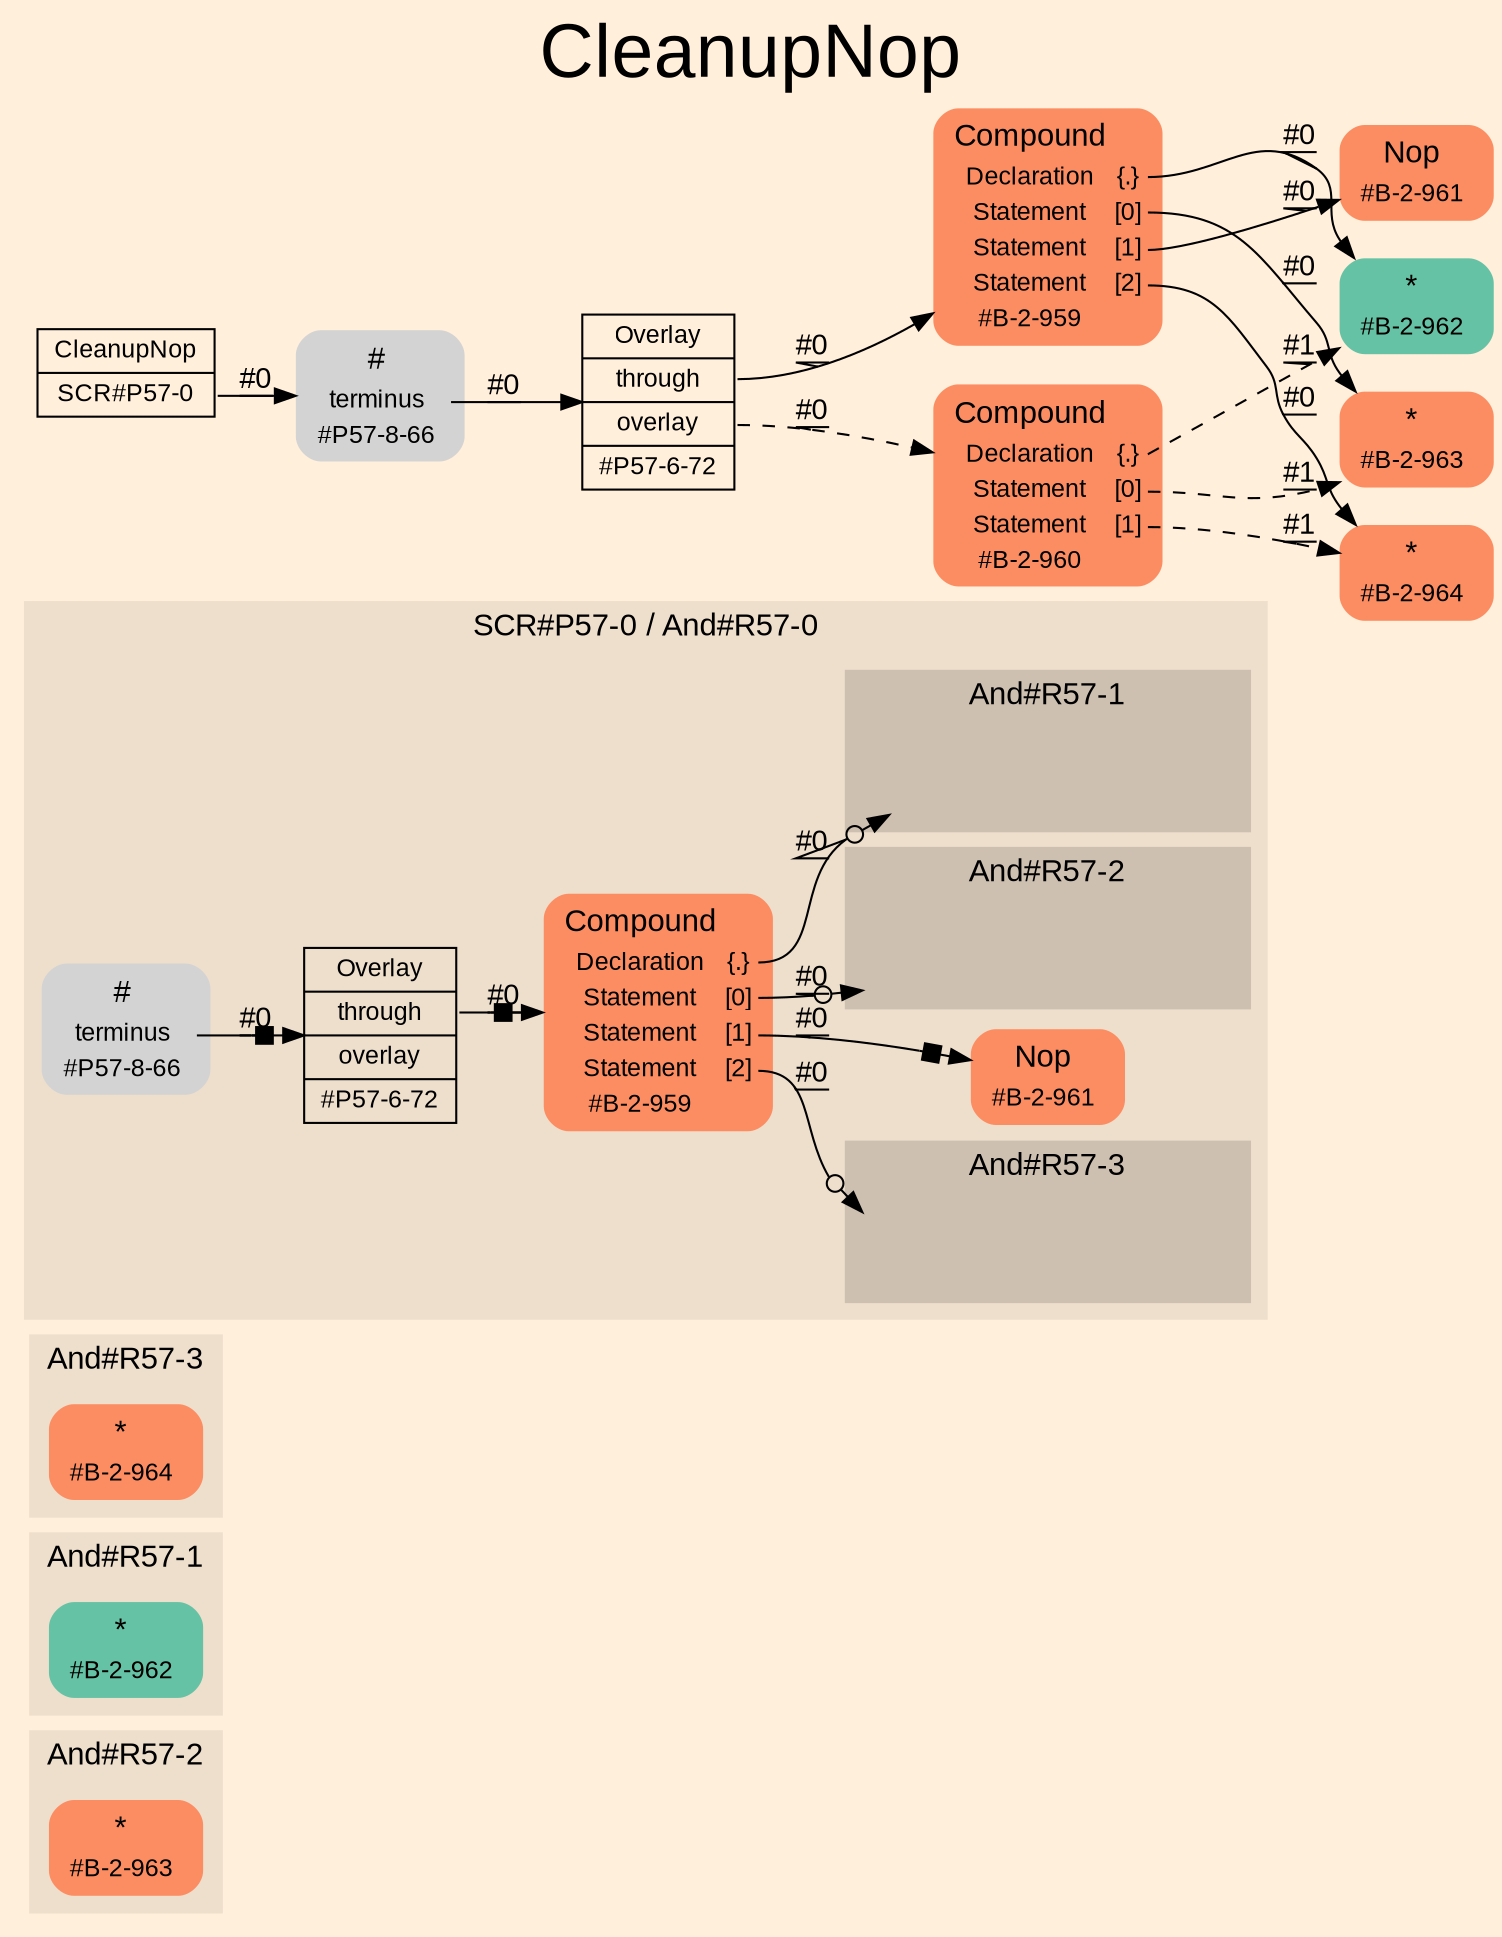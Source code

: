 digraph "CleanupNop" {
label = "CleanupNop"
labelloc = t
fontsize = "36"
graph [
    rankdir = "LR"
    ranksep = 0.3
    bgcolor = antiquewhite1
    color = black
    fontcolor = black
    fontname = "Arial"
];
node [
    fontname = "Arial"
];
edge [
    fontname = "Arial"
];

// -------------------- figure And#R57-2 --------------------
subgraph "clusterAnd#R57-2" {
    label = "And#R57-2"
    style = "filled"
    color = antiquewhite2
    fontsize = "15"
    "And#R57-2 / #B-2-963" [
        shape = "plaintext"
        fillcolor = "/set28/2"
        label = <<TABLE BORDER="0" CELLBORDER="0" CELLSPACING="0">
         <TR><TD><FONT POINT-SIZE="15.0">*</FONT></TD><TD></TD></TR>
         <TR><TD>#B-2-963</TD><TD PORT="port0"></TD></TR>
        </TABLE>>
        style = "rounded,filled"
        fontsize = "12"
    ];
    
}


// -------------------- figure And#R57-1 --------------------
subgraph "clusterAnd#R57-1" {
    label = "And#R57-1"
    style = "filled"
    color = antiquewhite2
    fontsize = "15"
    "And#R57-1 / #B-2-962" [
        shape = "plaintext"
        fillcolor = "/set28/1"
        label = <<TABLE BORDER="0" CELLBORDER="0" CELLSPACING="0">
         <TR><TD><FONT POINT-SIZE="15.0">*</FONT></TD><TD></TD></TR>
         <TR><TD>#B-2-962</TD><TD PORT="port0"></TD></TR>
        </TABLE>>
        style = "rounded,filled"
        fontsize = "12"
    ];
    
}


// -------------------- figure And#R57-3 --------------------
subgraph "clusterAnd#R57-3" {
    label = "And#R57-3"
    style = "filled"
    color = antiquewhite2
    fontsize = "15"
    "And#R57-3 / #B-2-964" [
        shape = "plaintext"
        fillcolor = "/set28/2"
        label = <<TABLE BORDER="0" CELLBORDER="0" CELLSPACING="0">
         <TR><TD><FONT POINT-SIZE="15.0">*</FONT></TD><TD></TD></TR>
         <TR><TD>#B-2-964</TD><TD PORT="port0"></TD></TR>
        </TABLE>>
        style = "rounded,filled"
        fontsize = "12"
    ];
    
}


// -------------------- figure And#R57-0 --------------------
subgraph "clusterAnd#R57-0" {
    label = "SCR#P57-0 / And#R57-0"
    style = "filled"
    color = antiquewhite2
    fontsize = "15"
    "And#R57-0 / #B-2-961" [
        shape = "plaintext"
        fillcolor = "/set28/2"
        label = <<TABLE BORDER="0" CELLBORDER="0" CELLSPACING="0">
         <TR><TD><FONT POINT-SIZE="15.0">Nop</FONT></TD><TD></TD></TR>
         <TR><TD>#B-2-961</TD><TD PORT="port0"></TD></TR>
        </TABLE>>
        style = "rounded,filled"
        fontsize = "12"
    ];
    
    "And#R57-0 / #B-2-959" [
        shape = "plaintext"
        fillcolor = "/set28/2"
        label = <<TABLE BORDER="0" CELLBORDER="0" CELLSPACING="0">
         <TR><TD><FONT POINT-SIZE="15.0">Compound</FONT></TD><TD></TD></TR>
         <TR><TD>Declaration</TD><TD PORT="port0">{.}</TD></TR>
         <TR><TD>Statement</TD><TD PORT="port1">[0]</TD></TR>
         <TR><TD>Statement</TD><TD PORT="port2">[1]</TD></TR>
         <TR><TD>Statement</TD><TD PORT="port3">[2]</TD></TR>
         <TR><TD>#B-2-959</TD><TD PORT="port4"></TD></TR>
        </TABLE>>
        style = "rounded,filled"
        fontsize = "12"
    ];
    
    "And#R57-0 / #P57-6-72" [
        shape = "record"
        fillcolor = antiquewhite2
        label = "<fixed> Overlay | <port0> through | <port1> overlay | <port2> #P57-6-72"
        style = "filled"
        fontsize = "12"
        color = black
        fontcolor = black
    ];
    
    "And#R57-0 / #P57-8-66" [
        shape = "plaintext"
        label = <<TABLE BORDER="0" CELLBORDER="0" CELLSPACING="0">
         <TR><TD><FONT POINT-SIZE="15.0">#</FONT></TD><TD></TD></TR>
         <TR><TD>terminus</TD><TD PORT="port0"></TD></TR>
         <TR><TD>#P57-8-66</TD><TD PORT="port1"></TD></TR>
        </TABLE>>
        style = "rounded,filled"
        fontsize = "12"
    ];
    
    subgraph "clusterAnd#R57-0 / And#R57-3" {
        label = "And#R57-3"
        style = "filled"
        color = antiquewhite3
        fontsize = "15"
        "And#R57-0 / #0 / #B-2-964" [
            shape = "none"
            style = "invisible"
        ];
        
    }
    
    subgraph "clusterAnd#R57-0 / And#R57-1" {
        label = "And#R57-1"
        style = "filled"
        color = antiquewhite3
        fontsize = "15"
        "And#R57-0 / #0 / #B-2-962" [
            shape = "none"
            style = "invisible"
        ];
        
    }
    
    subgraph "clusterAnd#R57-0 / And#R57-2" {
        label = "And#R57-2"
        style = "filled"
        color = antiquewhite3
        fontsize = "15"
        "And#R57-0 / #0 / #B-2-963" [
            shape = "none"
            style = "invisible"
        ];
        
    }
    
}


// -------------------- transformation figure --------------------
"CR#P57-0" [
    shape = "record"
    fillcolor = antiquewhite1
    label = "<fixed> CleanupNop | <port0> SCR#P57-0"
    style = "filled"
    fontsize = "12"
    color = black
    fontcolor = black
];

"#P57-8-66" [
    shape = "plaintext"
    label = <<TABLE BORDER="0" CELLBORDER="0" CELLSPACING="0">
     <TR><TD><FONT POINT-SIZE="15.0">#</FONT></TD><TD></TD></TR>
     <TR><TD>terminus</TD><TD PORT="port0"></TD></TR>
     <TR><TD>#P57-8-66</TD><TD PORT="port1"></TD></TR>
    </TABLE>>
    style = "rounded,filled"
    fontsize = "12"
];

"#P57-6-72" [
    shape = "record"
    fillcolor = antiquewhite1
    label = "<fixed> Overlay | <port0> through | <port1> overlay | <port2> #P57-6-72"
    style = "filled"
    fontsize = "12"
    color = black
    fontcolor = black
];

"#B-2-959" [
    shape = "plaintext"
    fillcolor = "/set28/2"
    label = <<TABLE BORDER="0" CELLBORDER="0" CELLSPACING="0">
     <TR><TD><FONT POINT-SIZE="15.0">Compound</FONT></TD><TD></TD></TR>
     <TR><TD>Declaration</TD><TD PORT="port0">{.}</TD></TR>
     <TR><TD>Statement</TD><TD PORT="port1">[0]</TD></TR>
     <TR><TD>Statement</TD><TD PORT="port2">[1]</TD></TR>
     <TR><TD>Statement</TD><TD PORT="port3">[2]</TD></TR>
     <TR><TD>#B-2-959</TD><TD PORT="port4"></TD></TR>
    </TABLE>>
    style = "rounded,filled"
    fontsize = "12"
];

"#B-2-962" [
    shape = "plaintext"
    fillcolor = "/set28/1"
    label = <<TABLE BORDER="0" CELLBORDER="0" CELLSPACING="0">
     <TR><TD><FONT POINT-SIZE="15.0">*</FONT></TD><TD></TD></TR>
     <TR><TD>#B-2-962</TD><TD PORT="port0"></TD></TR>
    </TABLE>>
    style = "rounded,filled"
    fontsize = "12"
];

"#B-2-963" [
    shape = "plaintext"
    fillcolor = "/set28/2"
    label = <<TABLE BORDER="0" CELLBORDER="0" CELLSPACING="0">
     <TR><TD><FONT POINT-SIZE="15.0">*</FONT></TD><TD></TD></TR>
     <TR><TD>#B-2-963</TD><TD PORT="port0"></TD></TR>
    </TABLE>>
    style = "rounded,filled"
    fontsize = "12"
];

"#B-2-961" [
    shape = "plaintext"
    fillcolor = "/set28/2"
    label = <<TABLE BORDER="0" CELLBORDER="0" CELLSPACING="0">
     <TR><TD><FONT POINT-SIZE="15.0">Nop</FONT></TD><TD></TD></TR>
     <TR><TD>#B-2-961</TD><TD PORT="port0"></TD></TR>
    </TABLE>>
    style = "rounded,filled"
    fontsize = "12"
];

"#B-2-964" [
    shape = "plaintext"
    fillcolor = "/set28/2"
    label = <<TABLE BORDER="0" CELLBORDER="0" CELLSPACING="0">
     <TR><TD><FONT POINT-SIZE="15.0">*</FONT></TD><TD></TD></TR>
     <TR><TD>#B-2-964</TD><TD PORT="port0"></TD></TR>
    </TABLE>>
    style = "rounded,filled"
    fontsize = "12"
];

"#B-2-960" [
    shape = "plaintext"
    fillcolor = "/set28/2"
    label = <<TABLE BORDER="0" CELLBORDER="0" CELLSPACING="0">
     <TR><TD><FONT POINT-SIZE="15.0">Compound</FONT></TD><TD></TD></TR>
     <TR><TD>Declaration</TD><TD PORT="port0">{.}</TD></TR>
     <TR><TD>Statement</TD><TD PORT="port1">[0]</TD></TR>
     <TR><TD>Statement</TD><TD PORT="port2">[1]</TD></TR>
     <TR><TD>#B-2-960</TD><TD PORT="port3"></TD></TR>
    </TABLE>>
    style = "rounded,filled"
    fontsize = "12"
];


// -------------------- links --------------------
// links for block CR#P57-0
"CR#P57-0":port0 -> "#P57-8-66" [
    label = "#0"
    decorate = true
    color = black
    fontcolor = black
];

// links for block #P57-8-66
"#P57-8-66":port0 -> "#P57-6-72" [
    label = "#0"
    decorate = true
    color = black
    fontcolor = black
];

// links for block #P57-6-72
"#P57-6-72":port0 -> "#B-2-959" [
    label = "#0"
    decorate = true
    color = black
    fontcolor = black
];

"#P57-6-72":port1 -> "#B-2-960" [
    style="dashed"
    label = "#0"
    decorate = true
    color = black
    fontcolor = black
];

// links for block #B-2-959
"#B-2-959":port0 -> "#B-2-962" [
    label = "#0"
    decorate = true
    color = black
    fontcolor = black
];

"#B-2-959":port1 -> "#B-2-963" [
    label = "#0"
    decorate = true
    color = black
    fontcolor = black
];

"#B-2-959":port2 -> "#B-2-961" [
    label = "#0"
    decorate = true
    color = black
    fontcolor = black
];

"#B-2-959":port3 -> "#B-2-964" [
    label = "#0"
    decorate = true
    color = black
    fontcolor = black
];

// links for block #B-2-962
// links for block #B-2-963
// links for block #B-2-961
// links for block #B-2-964
// links for block #B-2-960
"#B-2-960":port0 -> "#B-2-962" [
    style="dashed"
    label = "#1"
    decorate = true
    color = black
    fontcolor = black
];

"#B-2-960":port1 -> "#B-2-963" [
    style="dashed"
    label = "#1"
    decorate = true
    color = black
    fontcolor = black
];

"#B-2-960":port2 -> "#B-2-964" [
    style="dashed"
    label = "#1"
    decorate = true
    color = black
    fontcolor = black
];

// links for block And#R57-0 / #B-2-961
// links for block And#R57-0 / #B-2-959
"And#R57-0 / #B-2-959":port0 -> "And#R57-0 / #0 / #B-2-962" [
    arrowhead="normalnoneodot"
    label = "#0"
    decorate = true
    color = black
    fontcolor = black
];

"And#R57-0 / #B-2-959":port1 -> "And#R57-0 / #0 / #B-2-963" [
    arrowhead="normalnoneodot"
    label = "#0"
    decorate = true
    color = black
    fontcolor = black
];

"And#R57-0 / #B-2-959":port2 -> "And#R57-0 / #B-2-961" [
    arrowhead="normalnonebox"
    label = "#0"
    decorate = true
    color = black
    fontcolor = black
];

"And#R57-0 / #B-2-959":port3 -> "And#R57-0 / #0 / #B-2-964" [
    arrowhead="normalnoneodot"
    label = "#0"
    decorate = true
    color = black
    fontcolor = black
];

// links for block And#R57-0 / #P57-6-72
"And#R57-0 / #P57-6-72":port0 -> "And#R57-0 / #B-2-959" [
    arrowhead="normalnonebox"
    label = "#0"
    decorate = true
    color = black
    fontcolor = black
];

// links for block And#R57-0 / #P57-8-66
"And#R57-0 / #P57-8-66":port0 -> "And#R57-0 / #P57-6-72" [
    arrowhead="normalnonebox"
    label = "#0"
    decorate = true
    color = black
    fontcolor = black
];

// links for block And#R57-0 / #0 / #B-2-964
// links for block And#R57-0 / #0 / #B-2-962
// links for block And#R57-0 / #0 / #B-2-963
// links for block And#R57-3 / #B-2-964
// links for block And#R57-1 / #B-2-962
// links for block And#R57-2 / #B-2-963
}
